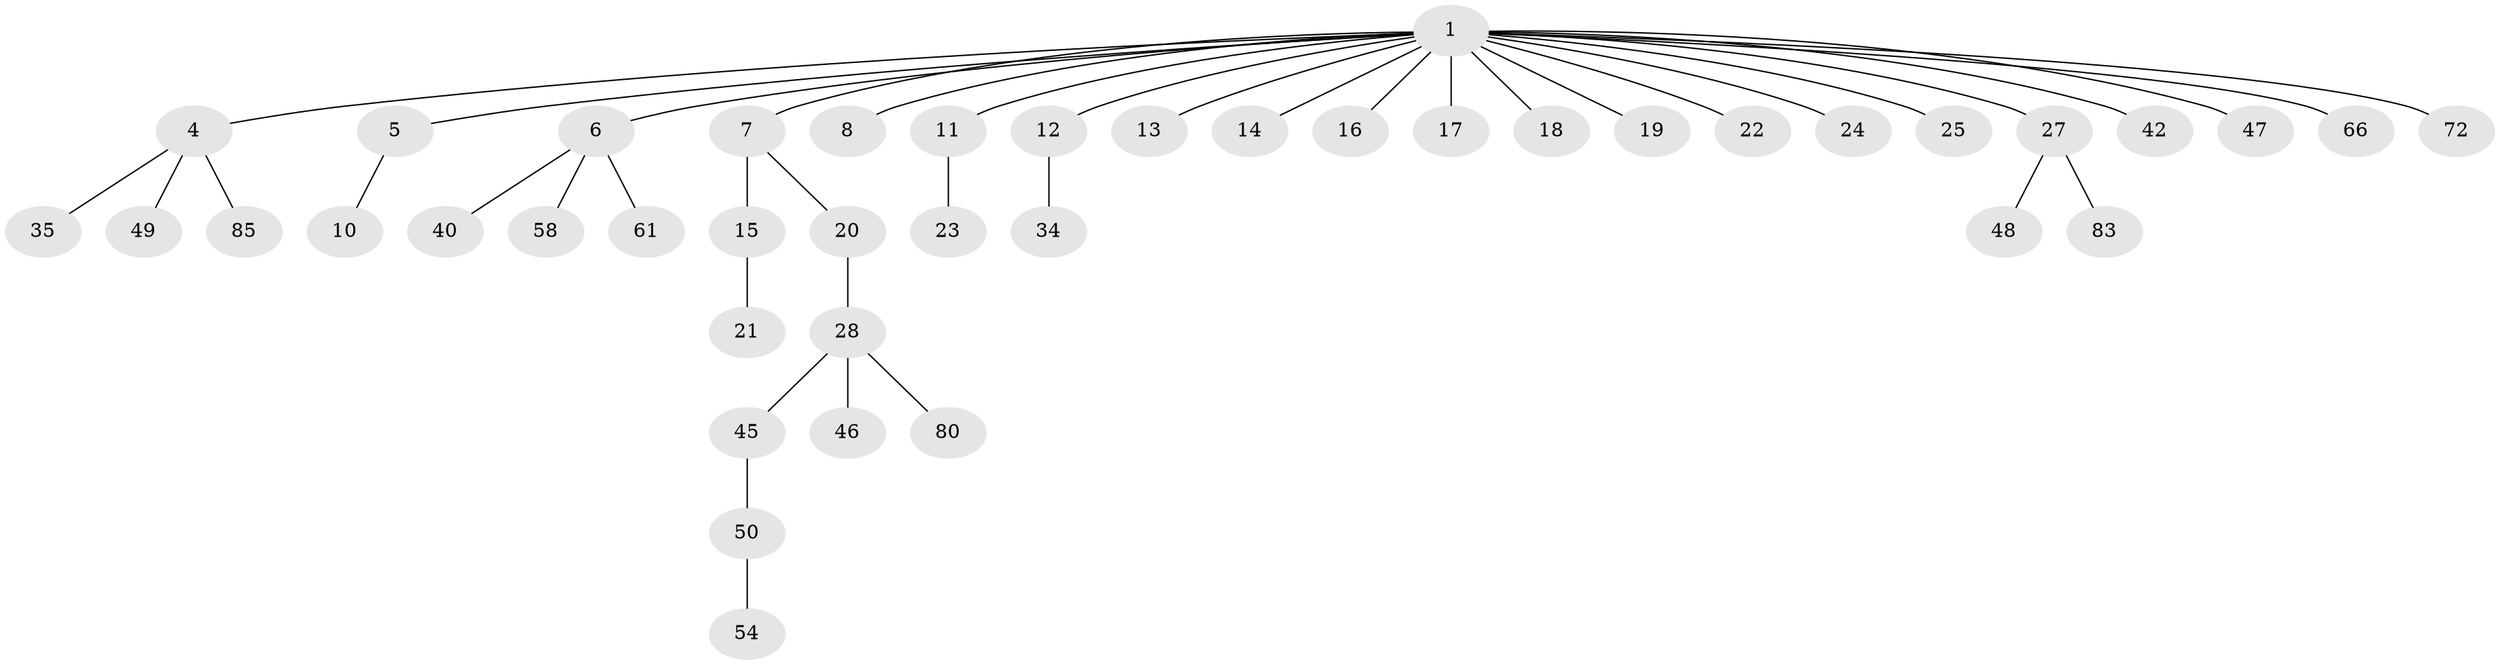 // original degree distribution, {11: 0.011764705882352941, 5: 0.011764705882352941, 8: 0.011764705882352941, 4: 0.058823529411764705, 2: 0.3058823529411765, 3: 0.09411764705882353, 1: 0.49411764705882355, 6: 0.011764705882352941}
// Generated by graph-tools (version 1.1) at 2025/19/03/04/25 18:19:12]
// undirected, 42 vertices, 41 edges
graph export_dot {
graph [start="1"]
  node [color=gray90,style=filled];
  1 [super="+2+3+9"];
  4 [super="+36"];
  5;
  6;
  7;
  8;
  10;
  11;
  12;
  13;
  14 [super="+67"];
  15 [super="+62"];
  16 [super="+65"];
  17 [super="+31"];
  18 [super="+33"];
  19 [super="+30"];
  20 [super="+71+41"];
  21 [super="+56+26"];
  22 [super="+38"];
  23 [super="+82+77"];
  24 [super="+29"];
  25;
  27 [super="+37+79"];
  28;
  34;
  35;
  40;
  42 [super="+69"];
  45 [super="+60"];
  46 [super="+53"];
  47;
  48 [super="+51"];
  49;
  50;
  54;
  58 [super="+74"];
  61 [super="+84"];
  66;
  72;
  80 [super="+81"];
  83;
  85;
  1 -- 5;
  1 -- 7;
  1 -- 13;
  1 -- 18;
  1 -- 22;
  1 -- 24;
  1 -- 25;
  1 -- 42;
  1 -- 4;
  1 -- 8;
  1 -- 27;
  1 -- 14;
  1 -- 6;
  1 -- 72;
  1 -- 11;
  1 -- 47;
  1 -- 16;
  1 -- 17;
  1 -- 19;
  1 -- 66;
  1 -- 12;
  4 -- 35;
  4 -- 85;
  4 -- 49;
  5 -- 10;
  6 -- 40;
  6 -- 58;
  6 -- 61;
  7 -- 15;
  7 -- 20;
  11 -- 23;
  12 -- 34;
  15 -- 21;
  20 -- 28;
  27 -- 48;
  27 -- 83;
  28 -- 45;
  28 -- 46;
  28 -- 80;
  45 -- 50;
  50 -- 54;
}
